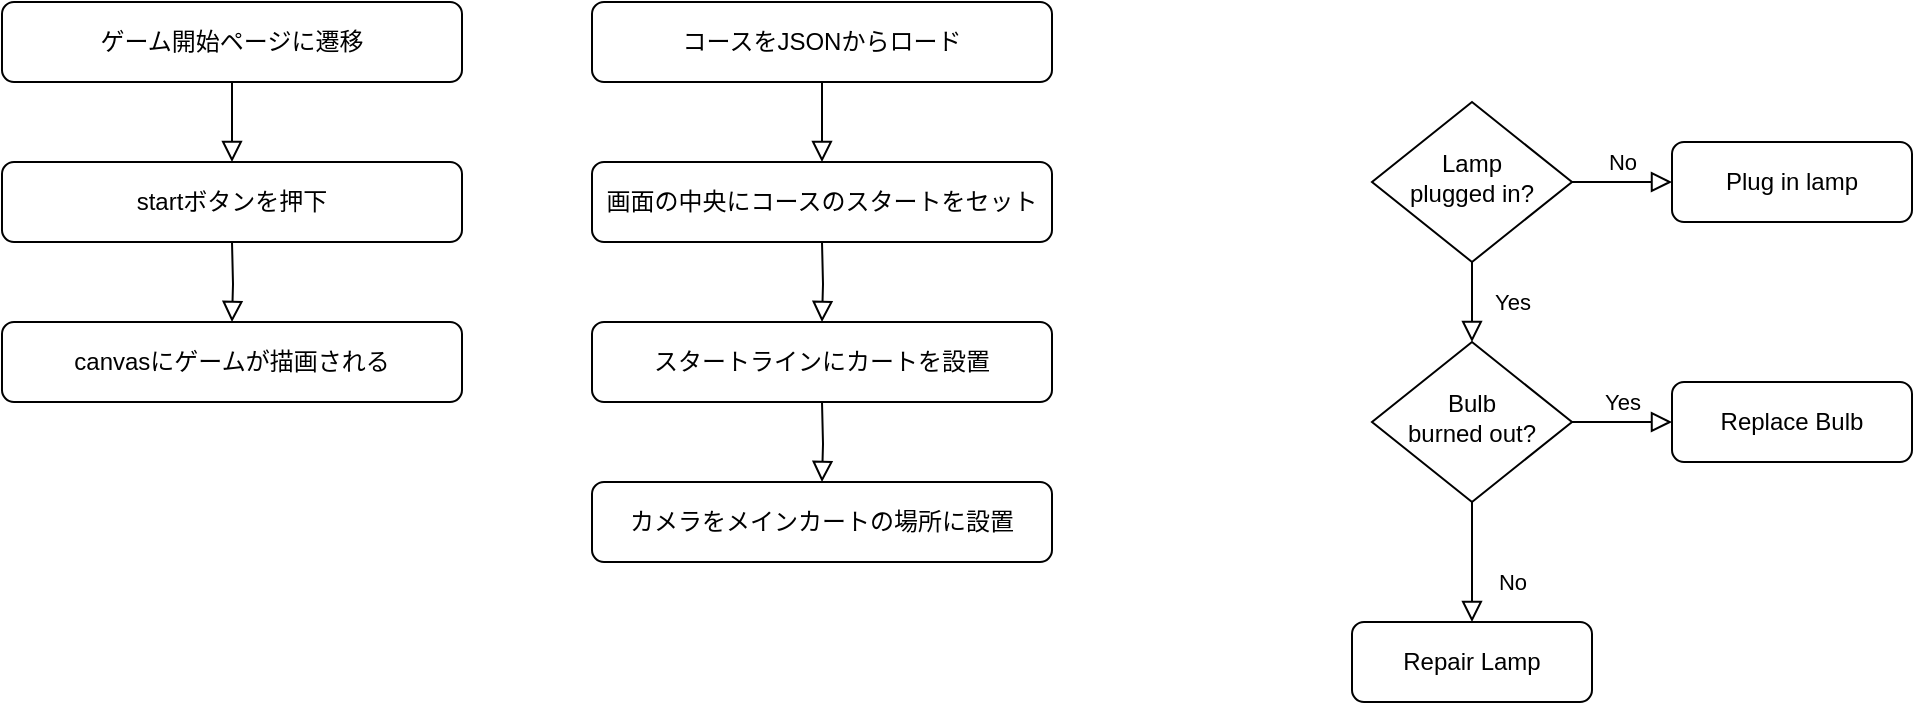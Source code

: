 <mxfile>
    <diagram id="C5RBs43oDa-KdzZeNtuy" name="Page-1">
        <mxGraphModel dx="309" dy="469" grid="1" gridSize="10" guides="1" tooltips="1" connect="1" arrows="1" fold="1" page="1" pageScale="1" pageWidth="827" pageHeight="1169" math="0" shadow="0">
            <root>
                <mxCell id="WIyWlLk6GJQsqaUBKTNV-0"/>
                <mxCell id="WIyWlLk6GJQsqaUBKTNV-1" parent="WIyWlLk6GJQsqaUBKTNV-0"/>
                <mxCell id="WIyWlLk6GJQsqaUBKTNV-2" value="" style="rounded=0;html=1;jettySize=auto;orthogonalLoop=1;fontSize=11;endArrow=block;endFill=0;endSize=8;strokeWidth=1;shadow=0;labelBackgroundColor=none;edgeStyle=orthogonalEdgeStyle;" parent="WIyWlLk6GJQsqaUBKTNV-1" source="WIyWlLk6GJQsqaUBKTNV-3" target="m8vF6hnPU6TzK2Q3ROPj-0" edge="1">
                    <mxGeometry relative="1" as="geometry"/>
                </mxCell>
                <mxCell id="WIyWlLk6GJQsqaUBKTNV-3" value="ゲーム開始ページに遷移" style="rounded=1;whiteSpace=wrap;html=1;fontSize=12;glass=0;strokeWidth=1;shadow=0;" parent="WIyWlLk6GJQsqaUBKTNV-1" vertex="1">
                    <mxGeometry x="105" width="230" height="40" as="geometry"/>
                </mxCell>
                <mxCell id="WIyWlLk6GJQsqaUBKTNV-4" value="Yes" style="rounded=0;html=1;jettySize=auto;orthogonalLoop=1;fontSize=11;endArrow=block;endFill=0;endSize=8;strokeWidth=1;shadow=0;labelBackgroundColor=none;edgeStyle=orthogonalEdgeStyle;" parent="WIyWlLk6GJQsqaUBKTNV-1" source="WIyWlLk6GJQsqaUBKTNV-6" target="WIyWlLk6GJQsqaUBKTNV-10" edge="1">
                    <mxGeometry y="20" relative="1" as="geometry">
                        <mxPoint as="offset"/>
                    </mxGeometry>
                </mxCell>
                <mxCell id="WIyWlLk6GJQsqaUBKTNV-5" value="No" style="edgeStyle=orthogonalEdgeStyle;rounded=0;html=1;jettySize=auto;orthogonalLoop=1;fontSize=11;endArrow=block;endFill=0;endSize=8;strokeWidth=1;shadow=0;labelBackgroundColor=none;" parent="WIyWlLk6GJQsqaUBKTNV-1" source="WIyWlLk6GJQsqaUBKTNV-6" target="WIyWlLk6GJQsqaUBKTNV-7" edge="1">
                    <mxGeometry y="10" relative="1" as="geometry">
                        <mxPoint as="offset"/>
                    </mxGeometry>
                </mxCell>
                <mxCell id="WIyWlLk6GJQsqaUBKTNV-6" value="Lamp&lt;br&gt;plugged in?" style="rhombus;whiteSpace=wrap;html=1;shadow=0;fontFamily=Helvetica;fontSize=12;align=center;strokeWidth=1;spacing=6;spacingTop=-4;" parent="WIyWlLk6GJQsqaUBKTNV-1" vertex="1">
                    <mxGeometry x="790" y="50" width="100" height="80" as="geometry"/>
                </mxCell>
                <mxCell id="WIyWlLk6GJQsqaUBKTNV-7" value="Plug in lamp" style="rounded=1;whiteSpace=wrap;html=1;fontSize=12;glass=0;strokeWidth=1;shadow=0;" parent="WIyWlLk6GJQsqaUBKTNV-1" vertex="1">
                    <mxGeometry x="940" y="70" width="120" height="40" as="geometry"/>
                </mxCell>
                <mxCell id="WIyWlLk6GJQsqaUBKTNV-8" value="No" style="rounded=0;html=1;jettySize=auto;orthogonalLoop=1;fontSize=11;endArrow=block;endFill=0;endSize=8;strokeWidth=1;shadow=0;labelBackgroundColor=none;edgeStyle=orthogonalEdgeStyle;" parent="WIyWlLk6GJQsqaUBKTNV-1" source="WIyWlLk6GJQsqaUBKTNV-10" target="WIyWlLk6GJQsqaUBKTNV-11" edge="1">
                    <mxGeometry x="0.333" y="20" relative="1" as="geometry">
                        <mxPoint as="offset"/>
                    </mxGeometry>
                </mxCell>
                <mxCell id="WIyWlLk6GJQsqaUBKTNV-9" value="Yes" style="edgeStyle=orthogonalEdgeStyle;rounded=0;html=1;jettySize=auto;orthogonalLoop=1;fontSize=11;endArrow=block;endFill=0;endSize=8;strokeWidth=1;shadow=0;labelBackgroundColor=none;" parent="WIyWlLk6GJQsqaUBKTNV-1" source="WIyWlLk6GJQsqaUBKTNV-10" target="WIyWlLk6GJQsqaUBKTNV-12" edge="1">
                    <mxGeometry y="10" relative="1" as="geometry">
                        <mxPoint as="offset"/>
                    </mxGeometry>
                </mxCell>
                <mxCell id="WIyWlLk6GJQsqaUBKTNV-10" value="Bulb&lt;br&gt;burned out?" style="rhombus;whiteSpace=wrap;html=1;shadow=0;fontFamily=Helvetica;fontSize=12;align=center;strokeWidth=1;spacing=6;spacingTop=-4;" parent="WIyWlLk6GJQsqaUBKTNV-1" vertex="1">
                    <mxGeometry x="790" y="170" width="100" height="80" as="geometry"/>
                </mxCell>
                <mxCell id="WIyWlLk6GJQsqaUBKTNV-11" value="Repair Lamp" style="rounded=1;whiteSpace=wrap;html=1;fontSize=12;glass=0;strokeWidth=1;shadow=0;" parent="WIyWlLk6GJQsqaUBKTNV-1" vertex="1">
                    <mxGeometry x="780" y="310" width="120" height="40" as="geometry"/>
                </mxCell>
                <mxCell id="WIyWlLk6GJQsqaUBKTNV-12" value="Replace Bulb" style="rounded=1;whiteSpace=wrap;html=1;fontSize=12;glass=0;strokeWidth=1;shadow=0;" parent="WIyWlLk6GJQsqaUBKTNV-1" vertex="1">
                    <mxGeometry x="940" y="190" width="120" height="40" as="geometry"/>
                </mxCell>
                <mxCell id="m8vF6hnPU6TzK2Q3ROPj-0" value="startボタンを押下" style="rounded=1;whiteSpace=wrap;html=1;fontSize=12;glass=0;strokeWidth=1;shadow=0;" parent="WIyWlLk6GJQsqaUBKTNV-1" vertex="1">
                    <mxGeometry x="105" y="80" width="230" height="40" as="geometry"/>
                </mxCell>
                <mxCell id="m8vF6hnPU6TzK2Q3ROPj-1" value="" style="rounded=0;html=1;jettySize=auto;orthogonalLoop=1;fontSize=11;endArrow=block;endFill=0;endSize=8;strokeWidth=1;shadow=0;labelBackgroundColor=none;edgeStyle=orthogonalEdgeStyle;" parent="WIyWlLk6GJQsqaUBKTNV-1" target="m8vF6hnPU6TzK2Q3ROPj-2" edge="1">
                    <mxGeometry relative="1" as="geometry">
                        <mxPoint x="220" y="120" as="sourcePoint"/>
                    </mxGeometry>
                </mxCell>
                <mxCell id="m8vF6hnPU6TzK2Q3ROPj-2" value="canvasにゲームが描画される" style="rounded=1;whiteSpace=wrap;html=1;fontSize=12;glass=0;strokeWidth=1;shadow=0;" parent="WIyWlLk6GJQsqaUBKTNV-1" vertex="1">
                    <mxGeometry x="105" y="160" width="230" height="40" as="geometry"/>
                </mxCell>
                <mxCell id="m8vF6hnPU6TzK2Q3ROPj-3" value="" style="rounded=0;html=1;jettySize=auto;orthogonalLoop=1;fontSize=11;endArrow=block;endFill=0;endSize=8;strokeWidth=1;shadow=0;labelBackgroundColor=none;edgeStyle=orthogonalEdgeStyle;" parent="WIyWlLk6GJQsqaUBKTNV-1" source="m8vF6hnPU6TzK2Q3ROPj-4" target="m8vF6hnPU6TzK2Q3ROPj-5" edge="1">
                    <mxGeometry relative="1" as="geometry"/>
                </mxCell>
                <mxCell id="m8vF6hnPU6TzK2Q3ROPj-4" value="コースをJSONからロード" style="rounded=1;whiteSpace=wrap;html=1;fontSize=12;glass=0;strokeWidth=1;shadow=0;" parent="WIyWlLk6GJQsqaUBKTNV-1" vertex="1">
                    <mxGeometry x="400" width="230" height="40" as="geometry"/>
                </mxCell>
                <mxCell id="m8vF6hnPU6TzK2Q3ROPj-5" value="画面の中央にコースのスタートをセット" style="rounded=1;whiteSpace=wrap;html=1;fontSize=12;glass=0;strokeWidth=1;shadow=0;" parent="WIyWlLk6GJQsqaUBKTNV-1" vertex="1">
                    <mxGeometry x="400" y="80" width="230" height="40" as="geometry"/>
                </mxCell>
                <mxCell id="m8vF6hnPU6TzK2Q3ROPj-6" value="" style="rounded=0;html=1;jettySize=auto;orthogonalLoop=1;fontSize=11;endArrow=block;endFill=0;endSize=8;strokeWidth=1;shadow=0;labelBackgroundColor=none;edgeStyle=orthogonalEdgeStyle;" parent="WIyWlLk6GJQsqaUBKTNV-1" target="m8vF6hnPU6TzK2Q3ROPj-7" edge="1">
                    <mxGeometry relative="1" as="geometry">
                        <mxPoint x="515" y="120" as="sourcePoint"/>
                    </mxGeometry>
                </mxCell>
                <mxCell id="m8vF6hnPU6TzK2Q3ROPj-7" value="スタートラインにカートを設置" style="rounded=1;whiteSpace=wrap;html=1;fontSize=12;glass=0;strokeWidth=1;shadow=0;" parent="WIyWlLk6GJQsqaUBKTNV-1" vertex="1">
                    <mxGeometry x="400" y="160" width="230" height="40" as="geometry"/>
                </mxCell>
                <mxCell id="m8vF6hnPU6TzK2Q3ROPj-8" value="" style="rounded=0;html=1;jettySize=auto;orthogonalLoop=1;fontSize=11;endArrow=block;endFill=0;endSize=8;strokeWidth=1;shadow=0;labelBackgroundColor=none;edgeStyle=orthogonalEdgeStyle;" parent="WIyWlLk6GJQsqaUBKTNV-1" target="m8vF6hnPU6TzK2Q3ROPj-9" edge="1">
                    <mxGeometry relative="1" as="geometry">
                        <mxPoint x="515" y="200" as="sourcePoint"/>
                    </mxGeometry>
                </mxCell>
                <mxCell id="m8vF6hnPU6TzK2Q3ROPj-9" value="カメラをメインカートの場所に設置" style="rounded=1;whiteSpace=wrap;html=1;fontSize=12;glass=0;strokeWidth=1;shadow=0;" parent="WIyWlLk6GJQsqaUBKTNV-1" vertex="1">
                    <mxGeometry x="400" y="240" width="230" height="40" as="geometry"/>
                </mxCell>
            </root>
        </mxGraphModel>
    </diagram>
    <diagram id="ZvK7xFtv1i9OsEIW9eTb" name="canvas">
        <mxGraphModel dx="309" dy="469" grid="1" gridSize="10" guides="1" tooltips="1" connect="1" arrows="1" fold="1" page="1" pageScale="1" pageWidth="850" pageHeight="1100" math="0" shadow="0">
            <root>
                <mxCell id="0"/>
                <mxCell id="1" parent="0"/>
                <mxCell id="XR_GTFBUSeVbghSvhBvB-2" value="" style="rounded=0;html=1;jettySize=auto;orthogonalLoop=1;fontSize=11;endArrow=block;endFill=0;endSize=8;strokeWidth=1;shadow=0;labelBackgroundColor=none;edgeStyle=orthogonalEdgeStyle;" parent="1" source="XR_GTFBUSeVbghSvhBvB-3" target="XR_GTFBUSeVbghSvhBvB-4" edge="1">
                    <mxGeometry relative="1" as="geometry"/>
                </mxCell>
                <mxCell id="XR_GTFBUSeVbghSvhBvB-3" value="オブジェクトの頂点にキャンバス比率をかける" style="rounded=1;whiteSpace=wrap;html=1;fontSize=12;glass=0;strokeWidth=1;shadow=0;" parent="1" vertex="1">
                    <mxGeometry x="80" y="50" width="280" height="40" as="geometry"/>
                </mxCell>
                <mxCell id="XR_GTFBUSeVbghSvhBvB-4" value="オブジェクトの位置にキャンバス比率をかける" style="rounded=1;whiteSpace=wrap;html=1;fontSize=12;glass=0;strokeWidth=1;shadow=0;" parent="1" vertex="1">
                    <mxGeometry x="80" y="130" width="280" height="40" as="geometry"/>
                </mxCell>
                <mxCell id="XR_GTFBUSeVbghSvhBvB-5" value="" style="rounded=0;html=1;jettySize=auto;orthogonalLoop=1;fontSize=11;endArrow=block;endFill=0;endSize=8;strokeWidth=1;shadow=0;labelBackgroundColor=none;edgeStyle=orthogonalEdgeStyle;" parent="1" target="XR_GTFBUSeVbghSvhBvB-6" edge="1">
                    <mxGeometry relative="1" as="geometry">
                        <mxPoint x="220" y="170" as="sourcePoint"/>
                    </mxGeometry>
                </mxCell>
                <mxCell id="XR_GTFBUSeVbghSvhBvB-6" value="オブジェクトの頂点にカメラ比率をかける" style="rounded=1;whiteSpace=wrap;html=1;fontSize=12;glass=0;strokeWidth=1;shadow=0;" parent="1" vertex="1">
                    <mxGeometry x="80" y="210" width="280" height="40" as="geometry"/>
                </mxCell>
                <mxCell id="XR_GTFBUSeVbghSvhBvB-7" value="" style="rounded=0;html=1;jettySize=auto;orthogonalLoop=1;fontSize=11;endArrow=block;endFill=0;endSize=8;strokeWidth=1;shadow=0;labelBackgroundColor=none;edgeStyle=orthogonalEdgeStyle;" parent="1" target="XR_GTFBUSeVbghSvhBvB-8" edge="1">
                    <mxGeometry relative="1" as="geometry">
                        <mxPoint x="220" y="250" as="sourcePoint"/>
                    </mxGeometry>
                </mxCell>
                <mxCell id="XR_GTFBUSeVbghSvhBvB-8" value="オブジェクトの位置にカメラ比率をかける" style="rounded=1;whiteSpace=wrap;html=1;fontSize=12;glass=0;strokeWidth=1;shadow=0;" parent="1" vertex="1">
                    <mxGeometry x="80" y="290" width="280" height="40" as="geometry"/>
                </mxCell>
                <mxCell id="XR_GTFBUSeVbghSvhBvB-9" value="&lt;font style=&quot;font-size: 18px;&quot;&gt;描画前&lt;/font&gt;" style="text;html=1;align=center;verticalAlign=middle;resizable=0;points=[];autosize=1;strokeColor=none;fillColor=none;" parent="1" vertex="1">
                    <mxGeometry x="180" width="80" height="40" as="geometry"/>
                </mxCell>
                <mxCell id="XR_GTFBUSeVbghSvhBvB-10" value="" style="rounded=0;html=1;jettySize=auto;orthogonalLoop=1;fontSize=11;endArrow=block;endFill=0;endSize=8;strokeWidth=1;shadow=0;labelBackgroundColor=none;edgeStyle=orthogonalEdgeStyle;" parent="1" source="XR_GTFBUSeVbghSvhBvB-11" target="XR_GTFBUSeVbghSvhBvB-12" edge="1">
                    <mxGeometry relative="1" as="geometry"/>
                </mxCell>
                <mxCell id="XR_GTFBUSeVbghSvhBvB-11" value="カートの位置をカメラに反映" style="rounded=1;whiteSpace=wrap;html=1;fontSize=12;glass=0;strokeWidth=1;shadow=0;" parent="1" vertex="1">
                    <mxGeometry x="440" y="50" width="280" height="40" as="geometry"/>
                </mxCell>
                <mxCell id="XR_GTFBUSeVbghSvhBvB-12" value="オブジェクトの位置にカメラの位置を引く" style="rounded=1;whiteSpace=wrap;html=1;fontSize=12;glass=0;strokeWidth=1;shadow=0;" parent="1" vertex="1">
                    <mxGeometry x="440" y="130" width="280" height="40" as="geometry"/>
                </mxCell>
                <mxCell id="XR_GTFBUSeVbghSvhBvB-13" value="" style="rounded=0;html=1;jettySize=auto;orthogonalLoop=1;fontSize=11;endArrow=block;endFill=0;endSize=8;strokeWidth=1;shadow=0;labelBackgroundColor=none;edgeStyle=orthogonalEdgeStyle;" parent="1" target="XR_GTFBUSeVbghSvhBvB-14" edge="1">
                    <mxGeometry relative="1" as="geometry">
                        <mxPoint x="580" y="170" as="sourcePoint"/>
                    </mxGeometry>
                </mxCell>
                <mxCell id="XR_GTFBUSeVbghSvhBvB-14" value="オブジェクトの頂点にアングルを反映" style="rounded=1;whiteSpace=wrap;html=1;fontSize=12;glass=0;strokeWidth=1;shadow=0;" parent="1" vertex="1">
                    <mxGeometry x="440" y="210" width="280" height="40" as="geometry"/>
                </mxCell>
                <mxCell id="XR_GTFBUSeVbghSvhBvB-15" value="" style="rounded=0;html=1;jettySize=auto;orthogonalLoop=1;fontSize=11;endArrow=block;endFill=0;endSize=8;strokeWidth=1;shadow=0;labelBackgroundColor=none;edgeStyle=orthogonalEdgeStyle;" parent="1" target="XR_GTFBUSeVbghSvhBvB-16" edge="1">
                    <mxGeometry relative="1" as="geometry">
                        <mxPoint x="580" y="250" as="sourcePoint"/>
                    </mxGeometry>
                </mxCell>
                <mxCell id="XR_GTFBUSeVbghSvhBvB-16" value="オブジェクトの頂点をキャンバスの真ん中に寄せる" style="rounded=1;whiteSpace=wrap;html=1;fontSize=12;glass=0;strokeWidth=1;shadow=0;" parent="1" vertex="1">
                    <mxGeometry x="440" y="290" width="280" height="40" as="geometry"/>
                </mxCell>
                <mxCell id="XR_GTFBUSeVbghSvhBvB-17" value="&lt;font style=&quot;font-size: 18px;&quot;&gt;ループ処理&lt;/font&gt;" style="text;html=1;align=center;verticalAlign=middle;resizable=0;points=[];autosize=1;strokeColor=none;fillColor=none;" parent="1" vertex="1">
                    <mxGeometry x="525" width="110" height="40" as="geometry"/>
                </mxCell>
                <mxCell id="XR_GTFBUSeVbghSvhBvB-18" value="&lt;font style=&quot;font-size: 12px;&quot;&gt;オブジェクトの位置と頂点が反映されているされてない場合がある&lt;/font&gt;" style="text;html=1;align=center;verticalAlign=middle;resizable=0;points=[];autosize=1;strokeColor=none;fillColor=none;fontSize=18;" parent="1" vertex="1">
                    <mxGeometry x="400" y="350" width="380" height="40" as="geometry"/>
                </mxCell>
            </root>
        </mxGraphModel>
    </diagram>
</mxfile>